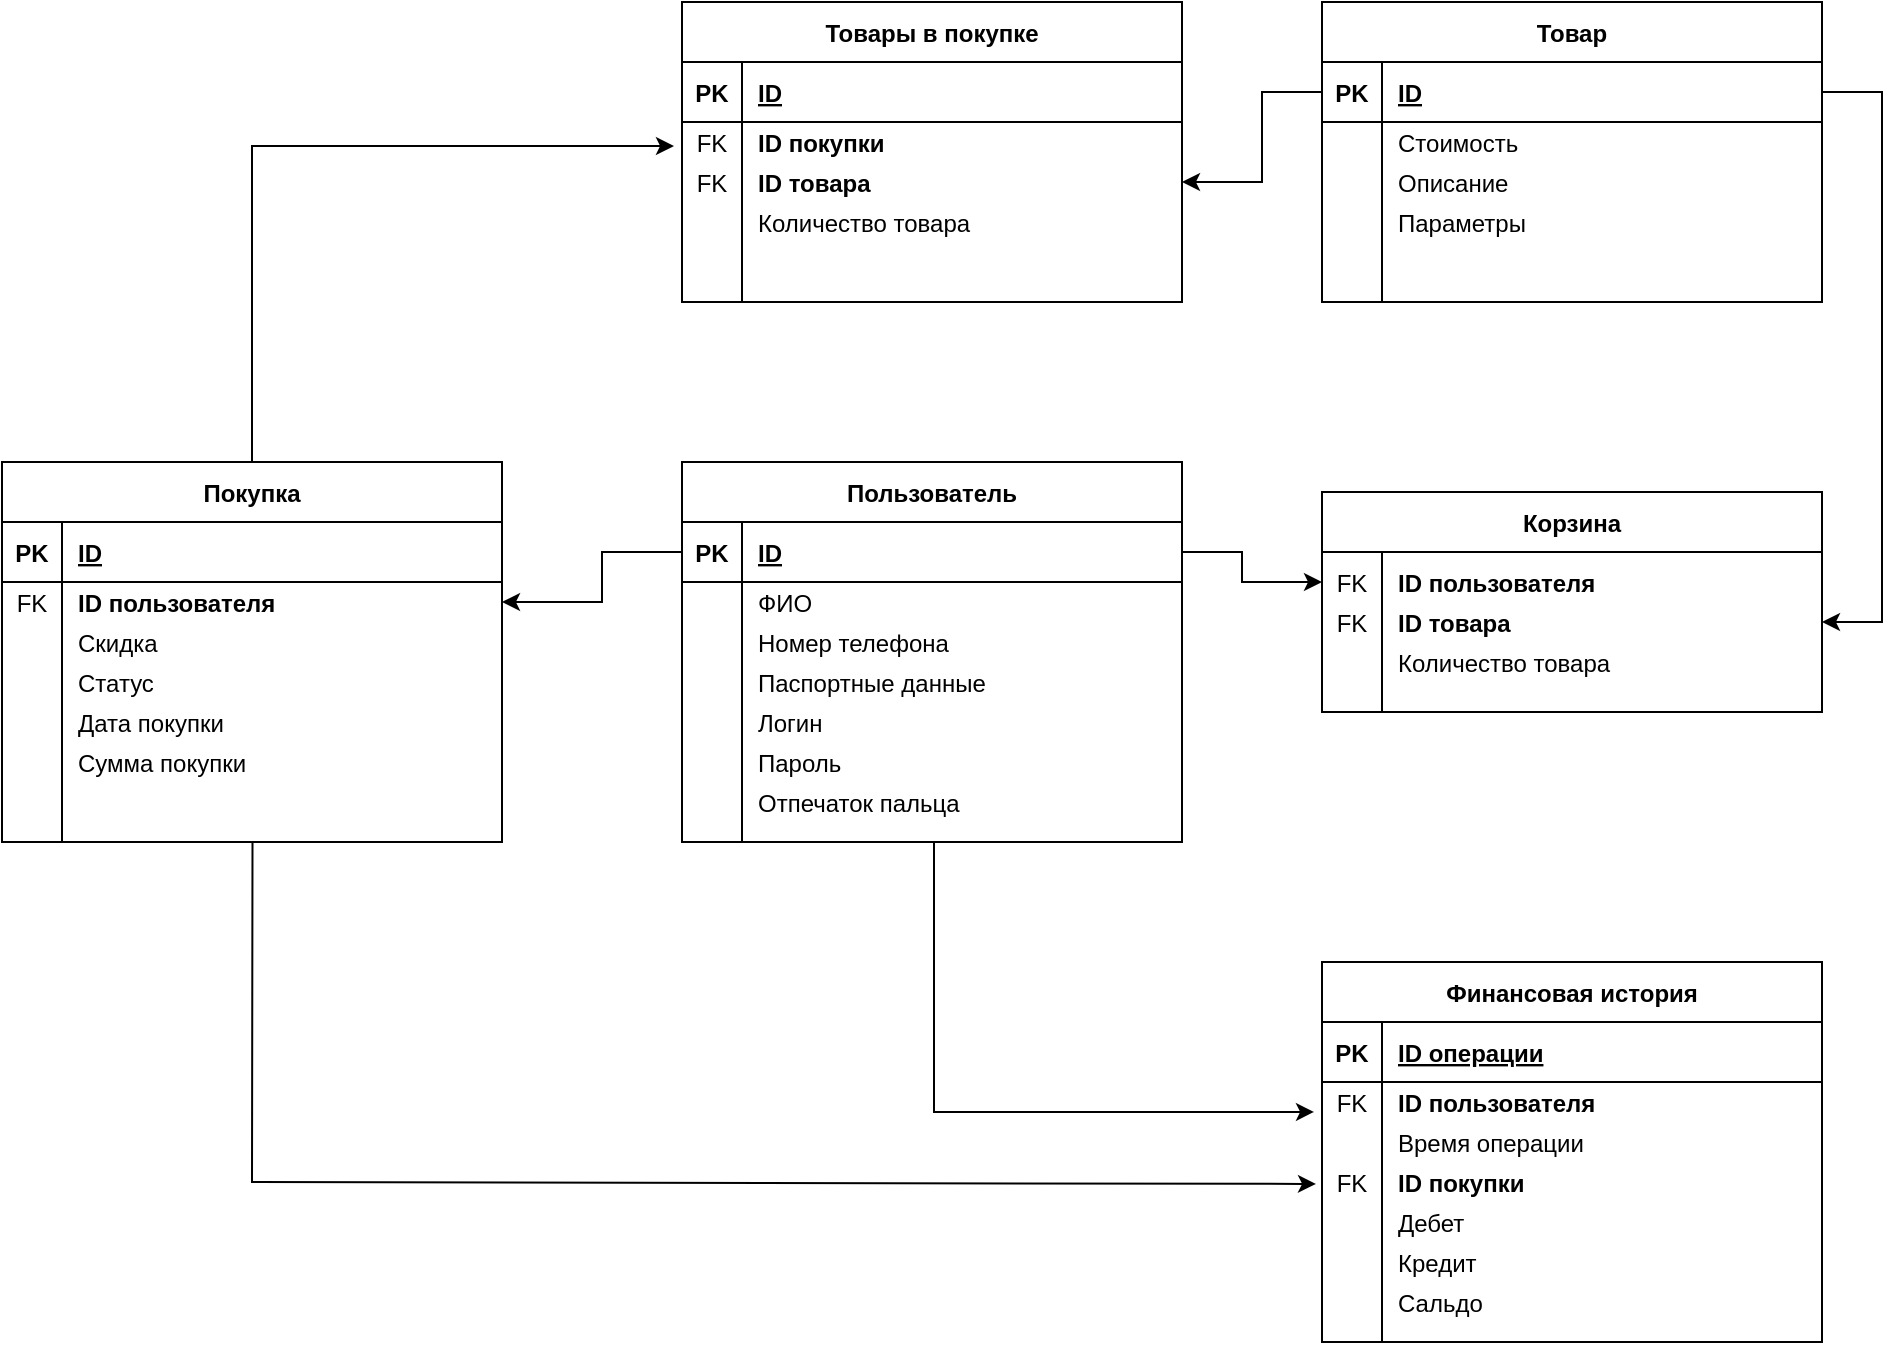 <mxfile version="20.3.0" type="device"><diagram id="R2lEEEUBdFMjLlhIrx00" name="Page-1"><mxGraphModel dx="2272" dy="1968" grid="1" gridSize="10" guides="1" tooltips="1" connect="1" arrows="1" fold="1" page="1" pageScale="1" pageWidth="850" pageHeight="1100" math="0" shadow="0" extFonts="Permanent Marker^https://fonts.googleapis.com/css?family=Permanent+Marker"><root><mxCell id="0"/><mxCell id="1" parent="0"/><mxCell id="C-vyLk0tnHw3VtMMgP7b-2" value="Товар" style="shape=table;startSize=30;container=1;collapsible=1;childLayout=tableLayout;fixedRows=1;rowLines=0;fontStyle=1;align=center;resizeLast=1;" parent="1" vertex="1"><mxGeometry x="440" y="-110" width="250" height="150" as="geometry"/></mxCell><mxCell id="C-vyLk0tnHw3VtMMgP7b-3" value="" style="shape=partialRectangle;collapsible=0;dropTarget=0;pointerEvents=0;fillColor=none;points=[[0,0.5],[1,0.5]];portConstraint=eastwest;top=0;left=0;right=0;bottom=1;" parent="C-vyLk0tnHw3VtMMgP7b-2" vertex="1"><mxGeometry y="30" width="250" height="30" as="geometry"/></mxCell><mxCell id="C-vyLk0tnHw3VtMMgP7b-4" value="PK" style="shape=partialRectangle;overflow=hidden;connectable=0;fillColor=none;top=0;left=0;bottom=0;right=0;fontStyle=1;" parent="C-vyLk0tnHw3VtMMgP7b-3" vertex="1"><mxGeometry width="30" height="30" as="geometry"><mxRectangle width="30" height="30" as="alternateBounds"/></mxGeometry></mxCell><mxCell id="C-vyLk0tnHw3VtMMgP7b-5" value="ID" style="shape=partialRectangle;overflow=hidden;connectable=0;fillColor=none;top=0;left=0;bottom=0;right=0;align=left;spacingLeft=6;fontStyle=5;" parent="C-vyLk0tnHw3VtMMgP7b-3" vertex="1"><mxGeometry x="30" width="220" height="30" as="geometry"><mxRectangle width="220" height="30" as="alternateBounds"/></mxGeometry></mxCell><mxCell id="C-vyLk0tnHw3VtMMgP7b-9" value="" style="shape=partialRectangle;collapsible=0;dropTarget=0;pointerEvents=0;fillColor=none;points=[[0,0.5],[1,0.5]];portConstraint=eastwest;top=0;left=0;right=0;bottom=0;" parent="C-vyLk0tnHw3VtMMgP7b-2" vertex="1"><mxGeometry y="60" width="250" height="50" as="geometry"/></mxCell><mxCell id="C-vyLk0tnHw3VtMMgP7b-10" value="" style="shape=partialRectangle;overflow=hidden;connectable=0;fillColor=none;top=0;left=0;bottom=0;right=0;" parent="C-vyLk0tnHw3VtMMgP7b-9" vertex="1"><mxGeometry width="30" height="50" as="geometry"><mxRectangle width="30" height="50" as="alternateBounds"/></mxGeometry></mxCell><mxCell id="C-vyLk0tnHw3VtMMgP7b-11" value="" style="shape=partialRectangle;overflow=hidden;connectable=0;fillColor=none;top=0;left=0;bottom=0;right=0;align=left;spacingLeft=6;" parent="C-vyLk0tnHw3VtMMgP7b-9" vertex="1"><mxGeometry x="30" width="220" height="50" as="geometry"><mxRectangle width="220" height="50" as="alternateBounds"/></mxGeometry></mxCell><mxCell id="C-vyLk0tnHw3VtMMgP7b-6" value="" style="shape=partialRectangle;collapsible=0;dropTarget=0;pointerEvents=0;fillColor=none;points=[[0,0.5],[1,0.5]];portConstraint=eastwest;top=0;left=0;right=0;bottom=0;" parent="C-vyLk0tnHw3VtMMgP7b-2" vertex="1"><mxGeometry y="110" width="250" height="40" as="geometry"/></mxCell><mxCell id="C-vyLk0tnHw3VtMMgP7b-7" value="" style="shape=partialRectangle;overflow=hidden;connectable=0;fillColor=none;top=0;left=0;bottom=0;right=0;" parent="C-vyLk0tnHw3VtMMgP7b-6" vertex="1"><mxGeometry width="30" height="40" as="geometry"><mxRectangle width="30" height="40" as="alternateBounds"/></mxGeometry></mxCell><mxCell id="C-vyLk0tnHw3VtMMgP7b-8" value="" style="shape=partialRectangle;overflow=hidden;connectable=0;fillColor=none;top=0;left=0;bottom=0;right=0;align=left;spacingLeft=6;" parent="C-vyLk0tnHw3VtMMgP7b-6" vertex="1"><mxGeometry x="30" width="220" height="40" as="geometry"><mxRectangle width="220" height="40" as="alternateBounds"/></mxGeometry></mxCell><mxCell id="C-vyLk0tnHw3VtMMgP7b-13" value="Финансовая история" style="shape=table;startSize=30;container=1;collapsible=1;childLayout=tableLayout;fixedRows=1;rowLines=0;fontStyle=1;align=center;resizeLast=1;" parent="1" vertex="1"><mxGeometry x="440" y="370" width="250" height="190" as="geometry"/></mxCell><mxCell id="C-vyLk0tnHw3VtMMgP7b-14" value="" style="shape=partialRectangle;collapsible=0;dropTarget=0;pointerEvents=0;fillColor=none;points=[[0,0.5],[1,0.5]];portConstraint=eastwest;top=0;left=0;right=0;bottom=1;" parent="C-vyLk0tnHw3VtMMgP7b-13" vertex="1"><mxGeometry y="30" width="250" height="30" as="geometry"/></mxCell><mxCell id="C-vyLk0tnHw3VtMMgP7b-15" value="PK" style="shape=partialRectangle;overflow=hidden;connectable=0;fillColor=none;top=0;left=0;bottom=0;right=0;fontStyle=1;" parent="C-vyLk0tnHw3VtMMgP7b-14" vertex="1"><mxGeometry width="30" height="30" as="geometry"><mxRectangle width="30" height="30" as="alternateBounds"/></mxGeometry></mxCell><mxCell id="C-vyLk0tnHw3VtMMgP7b-16" value="ID операции" style="shape=partialRectangle;overflow=hidden;connectable=0;fillColor=none;top=0;left=0;bottom=0;right=0;align=left;spacingLeft=6;fontStyle=5;" parent="C-vyLk0tnHw3VtMMgP7b-14" vertex="1"><mxGeometry x="30" width="220" height="30" as="geometry"><mxRectangle width="220" height="30" as="alternateBounds"/></mxGeometry></mxCell><mxCell id="C-vyLk0tnHw3VtMMgP7b-20" value="" style="shape=partialRectangle;collapsible=0;dropTarget=0;pointerEvents=0;fillColor=none;points=[[0,0.5],[1,0.5]];portConstraint=eastwest;top=0;left=0;right=0;bottom=0;" parent="C-vyLk0tnHw3VtMMgP7b-13" vertex="1"><mxGeometry y="60" width="250" height="130" as="geometry"/></mxCell><mxCell id="C-vyLk0tnHw3VtMMgP7b-21" value="" style="shape=partialRectangle;overflow=hidden;connectable=0;fillColor=none;top=0;left=0;bottom=0;right=0;" parent="C-vyLk0tnHw3VtMMgP7b-20" vertex="1"><mxGeometry width="30" height="130" as="geometry"><mxRectangle width="30" height="130" as="alternateBounds"/></mxGeometry></mxCell><mxCell id="C-vyLk0tnHw3VtMMgP7b-22" value="" style="shape=partialRectangle;overflow=hidden;connectable=0;fillColor=none;top=0;left=0;bottom=0;right=0;align=left;spacingLeft=6;" parent="C-vyLk0tnHw3VtMMgP7b-20" vertex="1"><mxGeometry x="30" width="220" height="130" as="geometry"><mxRectangle width="220" height="130" as="alternateBounds"/></mxGeometry></mxCell><mxCell id="BDYAsQQ71Ra_EbSxD6J8-9" value="Параметры" style="shape=partialRectangle;overflow=hidden;connectable=0;fillColor=none;top=0;left=0;bottom=0;right=0;align=left;spacingLeft=6;" parent="1" vertex="1"><mxGeometry x="470" y="-10" width="220" height="20" as="geometry"><mxRectangle width="220" height="30" as="alternateBounds"/></mxGeometry></mxCell><mxCell id="BDYAsQQ71Ra_EbSxD6J8-12" value="Стоимость" style="shape=partialRectangle;overflow=hidden;connectable=0;fillColor=none;top=0;left=0;bottom=0;right=0;align=left;spacingLeft=6;" parent="1" vertex="1"><mxGeometry x="470" y="-50" width="220" height="20" as="geometry"><mxRectangle width="220" height="40" as="alternateBounds"/></mxGeometry></mxCell><mxCell id="BDYAsQQ71Ra_EbSxD6J8-13" value="Описание" style="shape=partialRectangle;overflow=hidden;connectable=0;fillColor=none;top=0;left=0;bottom=0;right=0;align=left;spacingLeft=6;" parent="1" vertex="1"><mxGeometry x="470" y="-30" width="220" height="20" as="geometry"><mxRectangle width="220" height="40" as="alternateBounds"/></mxGeometry></mxCell><mxCell id="BDYAsQQ71Ra_EbSxD6J8-25" value="Время операции" style="shape=partialRectangle;overflow=hidden;connectable=0;fillColor=none;top=0;left=0;bottom=0;right=0;align=left;spacingLeft=6;" parent="1" vertex="1"><mxGeometry x="470" y="450" width="220" height="20" as="geometry"><mxRectangle width="220" height="30" as="alternateBounds"/></mxGeometry></mxCell><mxCell id="BDYAsQQ71Ra_EbSxD6J8-26" value="ID покупки" style="shape=partialRectangle;overflow=hidden;connectable=0;fillColor=none;top=0;left=0;bottom=0;right=0;align=left;spacingLeft=6;fontStyle=1" parent="1" vertex="1"><mxGeometry x="470" y="470" width="220" height="20" as="geometry"><mxRectangle width="220" height="30" as="alternateBounds"/></mxGeometry></mxCell><mxCell id="BDYAsQQ71Ra_EbSxD6J8-27" value="Кредит" style="shape=partialRectangle;overflow=hidden;connectable=0;fillColor=none;top=0;left=0;bottom=0;right=0;align=left;spacingLeft=6;" parent="1" vertex="1"><mxGeometry x="470" y="510" width="220" height="20" as="geometry"><mxRectangle width="220" height="30" as="alternateBounds"/></mxGeometry></mxCell><mxCell id="BDYAsQQ71Ra_EbSxD6J8-28" value="Дебет" style="shape=partialRectangle;overflow=hidden;connectable=0;fillColor=none;top=0;left=0;bottom=0;right=0;align=left;spacingLeft=6;" parent="1" vertex="1"><mxGeometry x="470" y="490" width="220" height="20" as="geometry"><mxRectangle width="220" height="30" as="alternateBounds"/></mxGeometry></mxCell><mxCell id="BDYAsQQ71Ra_EbSxD6J8-29" value="Сальдо" style="shape=partialRectangle;overflow=hidden;connectable=0;fillColor=none;top=0;left=0;bottom=0;right=0;align=left;spacingLeft=6;" parent="1" vertex="1"><mxGeometry x="470" y="530" width="220" height="20" as="geometry"><mxRectangle width="220" height="30" as="alternateBounds"/></mxGeometry></mxCell><mxCell id="C-vyLk0tnHw3VtMMgP7b-23" value="Пользователь" style="shape=table;startSize=30;container=1;collapsible=1;childLayout=tableLayout;fixedRows=1;rowLines=0;fontStyle=1;align=center;resizeLast=1;" parent="1" vertex="1"><mxGeometry x="120" y="120" width="250" height="190" as="geometry"/></mxCell><mxCell id="C-vyLk0tnHw3VtMMgP7b-24" value="" style="shape=partialRectangle;collapsible=0;dropTarget=0;pointerEvents=0;fillColor=none;points=[[0,0.5],[1,0.5]];portConstraint=eastwest;top=0;left=0;right=0;bottom=1;" parent="C-vyLk0tnHw3VtMMgP7b-23" vertex="1"><mxGeometry y="30" width="250" height="30" as="geometry"/></mxCell><mxCell id="C-vyLk0tnHw3VtMMgP7b-25" value="PK" style="shape=partialRectangle;overflow=hidden;connectable=0;fillColor=none;top=0;left=0;bottom=0;right=0;fontStyle=1;" parent="C-vyLk0tnHw3VtMMgP7b-24" vertex="1"><mxGeometry width="30" height="30" as="geometry"><mxRectangle width="30" height="30" as="alternateBounds"/></mxGeometry></mxCell><mxCell id="C-vyLk0tnHw3VtMMgP7b-26" value="ID" style="shape=partialRectangle;overflow=hidden;connectable=0;fillColor=none;top=0;left=0;bottom=0;right=0;align=left;spacingLeft=6;fontStyle=5;" parent="C-vyLk0tnHw3VtMMgP7b-24" vertex="1"><mxGeometry x="30" width="220" height="30" as="geometry"><mxRectangle width="220" height="30" as="alternateBounds"/></mxGeometry></mxCell><mxCell id="C-vyLk0tnHw3VtMMgP7b-27" value="" style="shape=partialRectangle;collapsible=0;dropTarget=0;pointerEvents=0;fillColor=none;points=[[0,0.5],[1,0.5]];portConstraint=eastwest;top=0;left=0;right=0;bottom=0;" parent="C-vyLk0tnHw3VtMMgP7b-23" vertex="1"><mxGeometry y="60" width="250" height="130" as="geometry"/></mxCell><mxCell id="C-vyLk0tnHw3VtMMgP7b-28" value="" style="shape=partialRectangle;overflow=hidden;connectable=0;fillColor=none;top=0;left=0;bottom=0;right=0;" parent="C-vyLk0tnHw3VtMMgP7b-27" vertex="1"><mxGeometry width="30" height="130" as="geometry"><mxRectangle width="30" height="130" as="alternateBounds"/></mxGeometry></mxCell><mxCell id="C-vyLk0tnHw3VtMMgP7b-29" value="" style="shape=partialRectangle;overflow=hidden;connectable=0;fillColor=none;top=0;left=0;bottom=0;right=0;align=left;spacingLeft=6;" parent="C-vyLk0tnHw3VtMMgP7b-27" vertex="1"><mxGeometry x="30" width="220" height="130" as="geometry"><mxRectangle width="220" height="130" as="alternateBounds"/></mxGeometry></mxCell><mxCell id="BDYAsQQ71Ra_EbSxD6J8-2" value="Номер телефона" style="shape=partialRectangle;overflow=hidden;connectable=0;fillColor=none;top=0;left=0;bottom=0;right=0;align=left;spacingLeft=6;" parent="1" vertex="1"><mxGeometry x="150" y="200" width="220" height="20" as="geometry"><mxRectangle width="220" height="30" as="alternateBounds"/></mxGeometry></mxCell><mxCell id="BDYAsQQ71Ra_EbSxD6J8-3" value="Паспортные данные" style="shape=partialRectangle;overflow=hidden;connectable=0;fillColor=none;top=0;left=0;bottom=0;right=0;align=left;spacingLeft=6;" parent="1" vertex="1"><mxGeometry x="150" y="220" width="220" height="20" as="geometry"><mxRectangle width="220" height="30" as="alternateBounds"/></mxGeometry></mxCell><mxCell id="BDYAsQQ71Ra_EbSxD6J8-4" value="Логин" style="shape=partialRectangle;overflow=hidden;connectable=0;fillColor=none;top=0;left=0;bottom=0;right=0;align=left;spacingLeft=6;" parent="1" vertex="1"><mxGeometry x="150" y="240" width="220" height="20" as="geometry"><mxRectangle width="220" height="30" as="alternateBounds"/></mxGeometry></mxCell><mxCell id="BDYAsQQ71Ra_EbSxD6J8-5" value="Пароль" style="shape=partialRectangle;overflow=hidden;connectable=0;fillColor=none;top=0;left=0;bottom=0;right=0;align=left;spacingLeft=6;" parent="1" vertex="1"><mxGeometry x="150" y="260" width="220" height="20" as="geometry"><mxRectangle width="220" height="30" as="alternateBounds"/></mxGeometry></mxCell><mxCell id="BDYAsQQ71Ra_EbSxD6J8-6" value="Отпечаток пальца" style="shape=partialRectangle;overflow=hidden;connectable=0;fillColor=none;top=0;left=0;bottom=0;right=0;align=left;spacingLeft=6;" parent="1" vertex="1"><mxGeometry x="150" y="280" width="220" height="20" as="geometry"><mxRectangle width="220" height="30" as="alternateBounds"/></mxGeometry></mxCell><mxCell id="BDYAsQQ71Ra_EbSxD6J8-11" value="ФИО" style="shape=partialRectangle;overflow=hidden;connectable=0;fillColor=none;top=0;left=0;bottom=0;right=0;align=left;spacingLeft=6;" parent="1" vertex="1"><mxGeometry x="150" y="180" width="220" height="20" as="geometry"><mxRectangle width="220" height="30" as="alternateBounds"/></mxGeometry></mxCell><mxCell id="BDYAsQQ71Ra_EbSxD6J8-39" value="Покупка" style="shape=table;startSize=30;container=1;collapsible=1;childLayout=tableLayout;fixedRows=1;rowLines=0;fontStyle=1;align=center;resizeLast=1;" parent="1" vertex="1"><mxGeometry x="-220" y="120" width="250" height="190" as="geometry"/></mxCell><mxCell id="BDYAsQQ71Ra_EbSxD6J8-40" value="" style="shape=partialRectangle;collapsible=0;dropTarget=0;pointerEvents=0;fillColor=none;points=[[0,0.5],[1,0.5]];portConstraint=eastwest;top=0;left=0;right=0;bottom=1;" parent="BDYAsQQ71Ra_EbSxD6J8-39" vertex="1"><mxGeometry y="30" width="250" height="30" as="geometry"/></mxCell><mxCell id="BDYAsQQ71Ra_EbSxD6J8-41" value="PK" style="shape=partialRectangle;overflow=hidden;connectable=0;fillColor=none;top=0;left=0;bottom=0;right=0;fontStyle=1;" parent="BDYAsQQ71Ra_EbSxD6J8-40" vertex="1"><mxGeometry width="30" height="30" as="geometry"><mxRectangle width="30" height="30" as="alternateBounds"/></mxGeometry></mxCell><mxCell id="BDYAsQQ71Ra_EbSxD6J8-42" value="ID" style="shape=partialRectangle;overflow=hidden;connectable=0;fillColor=none;top=0;left=0;bottom=0;right=0;align=left;spacingLeft=6;fontStyle=5;" parent="BDYAsQQ71Ra_EbSxD6J8-40" vertex="1"><mxGeometry x="30" width="220" height="30" as="geometry"><mxRectangle width="220" height="30" as="alternateBounds"/></mxGeometry></mxCell><mxCell id="BDYAsQQ71Ra_EbSxD6J8-43" value="" style="shape=partialRectangle;collapsible=0;dropTarget=0;pointerEvents=0;fillColor=none;points=[[0,0.5],[1,0.5]];portConstraint=eastwest;top=0;left=0;right=0;bottom=0;" parent="BDYAsQQ71Ra_EbSxD6J8-39" vertex="1"><mxGeometry y="60" width="250" height="130" as="geometry"/></mxCell><mxCell id="BDYAsQQ71Ra_EbSxD6J8-44" value="" style="shape=partialRectangle;overflow=hidden;connectable=0;fillColor=none;top=0;left=0;bottom=0;right=0;" parent="BDYAsQQ71Ra_EbSxD6J8-43" vertex="1"><mxGeometry width="30" height="130" as="geometry"><mxRectangle width="30" height="130" as="alternateBounds"/></mxGeometry></mxCell><mxCell id="BDYAsQQ71Ra_EbSxD6J8-45" value="" style="shape=partialRectangle;overflow=hidden;connectable=0;fillColor=none;top=0;left=0;bottom=0;right=0;align=left;spacingLeft=6;" parent="BDYAsQQ71Ra_EbSxD6J8-43" vertex="1"><mxGeometry x="30" width="220" height="130" as="geometry"><mxRectangle width="220" height="130" as="alternateBounds"/></mxGeometry></mxCell><mxCell id="BDYAsQQ71Ra_EbSxD6J8-48" value="Скидка" style="shape=partialRectangle;overflow=hidden;connectable=0;fillColor=none;top=0;left=0;bottom=0;right=0;align=left;spacingLeft=6;" parent="1" vertex="1"><mxGeometry x="-190" y="200" width="220" height="20" as="geometry"><mxRectangle width="220" height="30" as="alternateBounds"/></mxGeometry></mxCell><mxCell id="BDYAsQQ71Ra_EbSxD6J8-51" value="ID пользователя" style="shape=partialRectangle;overflow=hidden;connectable=0;fillColor=none;top=0;left=0;bottom=0;right=0;align=left;spacingLeft=6;fontStyle=1" parent="1" vertex="1"><mxGeometry x="-190" y="180" width="220" height="20" as="geometry"><mxRectangle width="220" height="30" as="alternateBounds"/></mxGeometry></mxCell><mxCell id="BDYAsQQ71Ra_EbSxD6J8-52" value="Дата покупки" style="shape=partialRectangle;overflow=hidden;connectable=0;fillColor=none;top=0;left=0;bottom=0;right=0;align=left;spacingLeft=6;" parent="1" vertex="1"><mxGeometry x="-190" y="240" width="220" height="20" as="geometry"><mxRectangle width="220" height="30" as="alternateBounds"/></mxGeometry></mxCell><mxCell id="BDYAsQQ71Ra_EbSxD6J8-53" value="" style="endArrow=classic;startArrow=none;html=1;rounded=0;entryX=-0.016;entryY=0.115;entryDx=0;entryDy=0;exitX=0.504;exitY=1;exitDx=0;exitDy=0;exitPerimeter=0;startFill=0;entryPerimeter=0;" parent="1" source="C-vyLk0tnHw3VtMMgP7b-27" target="C-vyLk0tnHw3VtMMgP7b-20" edge="1"><mxGeometry width="50" height="50" relative="1" as="geometry"><mxPoint x="310" y="340" as="sourcePoint"/><mxPoint x="475" y="280" as="targetPoint"/><Array as="points"><mxPoint x="246" y="330"/><mxPoint x="246" y="445"/><mxPoint x="410" y="445"/></Array></mxGeometry></mxCell><mxCell id="BDYAsQQ71Ra_EbSxD6J8-56" value="" style="endArrow=none;startArrow=classic;html=1;rounded=0;entryX=0;entryY=0.5;entryDx=0;entryDy=0;endFill=0;" parent="1" target="C-vyLk0tnHw3VtMMgP7b-24" edge="1"><mxGeometry width="50" height="50" relative="1" as="geometry"><mxPoint x="30" y="190" as="sourcePoint"/><mxPoint x="120" y="210" as="targetPoint"/><Array as="points"><mxPoint x="80" y="190"/><mxPoint x="80" y="165"/></Array></mxGeometry></mxCell><mxCell id="BDYAsQQ71Ra_EbSxD6J8-58" value="Сумма покупки" style="shape=partialRectangle;overflow=hidden;connectable=0;fillColor=none;top=0;left=0;bottom=0;right=0;align=left;spacingLeft=6;fontStyle=0" parent="1" vertex="1"><mxGeometry x="-190" y="260" width="220" height="20" as="geometry"><mxRectangle width="220" height="30" as="alternateBounds"/></mxGeometry></mxCell><mxCell id="BDYAsQQ71Ra_EbSxD6J8-59" value="" style="endArrow=classic;startArrow=none;html=1;rounded=0;exitX=0.501;exitY=0.996;exitDx=0;exitDy=0;exitPerimeter=0;entryX=-0.012;entryY=0.392;entryDx=0;entryDy=0;entryPerimeter=0;startFill=0;" parent="1" source="BDYAsQQ71Ra_EbSxD6J8-43" target="C-vyLk0tnHw3VtMMgP7b-20" edge="1"><mxGeometry width="50" height="50" relative="1" as="geometry"><mxPoint x="250" y="340" as="sourcePoint"/><mxPoint x="300" y="490" as="targetPoint"/><Array as="points"><mxPoint x="-95" y="480"/></Array></mxGeometry></mxCell><mxCell id="BDYAsQQ71Ra_EbSxD6J8-64" value="Товары в покупке" style="shape=table;startSize=30;container=1;collapsible=1;childLayout=tableLayout;fixedRows=1;rowLines=0;fontStyle=1;align=center;resizeLast=1;" parent="1" vertex="1"><mxGeometry x="120" y="-110" width="250" height="150" as="geometry"/></mxCell><mxCell id="BDYAsQQ71Ra_EbSxD6J8-65" value="" style="shape=partialRectangle;collapsible=0;dropTarget=0;pointerEvents=0;fillColor=none;points=[[0,0.5],[1,0.5]];portConstraint=eastwest;top=0;left=0;right=0;bottom=1;" parent="BDYAsQQ71Ra_EbSxD6J8-64" vertex="1"><mxGeometry y="30" width="250" height="30" as="geometry"/></mxCell><mxCell id="BDYAsQQ71Ra_EbSxD6J8-66" value="PK" style="shape=partialRectangle;overflow=hidden;connectable=0;fillColor=none;top=0;left=0;bottom=0;right=0;fontStyle=1;" parent="BDYAsQQ71Ra_EbSxD6J8-65" vertex="1"><mxGeometry width="30" height="30" as="geometry"><mxRectangle width="30" height="30" as="alternateBounds"/></mxGeometry></mxCell><mxCell id="BDYAsQQ71Ra_EbSxD6J8-67" value="ID" style="shape=partialRectangle;overflow=hidden;connectable=0;fillColor=none;top=0;left=0;bottom=0;right=0;align=left;spacingLeft=6;fontStyle=5;" parent="BDYAsQQ71Ra_EbSxD6J8-65" vertex="1"><mxGeometry x="30" width="220" height="30" as="geometry"><mxRectangle width="220" height="30" as="alternateBounds"/></mxGeometry></mxCell><mxCell id="BDYAsQQ71Ra_EbSxD6J8-68" value="" style="shape=partialRectangle;collapsible=0;dropTarget=0;pointerEvents=0;fillColor=none;points=[[0,0.5],[1,0.5]];portConstraint=eastwest;top=0;left=0;right=0;bottom=0;" parent="BDYAsQQ71Ra_EbSxD6J8-64" vertex="1"><mxGeometry y="60" width="250" height="50" as="geometry"/></mxCell><mxCell id="BDYAsQQ71Ra_EbSxD6J8-69" value="" style="shape=partialRectangle;overflow=hidden;connectable=0;fillColor=none;top=0;left=0;bottom=0;right=0;" parent="BDYAsQQ71Ra_EbSxD6J8-68" vertex="1"><mxGeometry width="30" height="50" as="geometry"><mxRectangle width="30" height="50" as="alternateBounds"/></mxGeometry></mxCell><mxCell id="BDYAsQQ71Ra_EbSxD6J8-70" value="" style="shape=partialRectangle;overflow=hidden;connectable=0;fillColor=none;top=0;left=0;bottom=0;right=0;align=left;spacingLeft=6;" parent="BDYAsQQ71Ra_EbSxD6J8-68" vertex="1"><mxGeometry x="30" width="220" height="50" as="geometry"><mxRectangle width="220" height="50" as="alternateBounds"/></mxGeometry></mxCell><mxCell id="BDYAsQQ71Ra_EbSxD6J8-71" value="" style="shape=partialRectangle;collapsible=0;dropTarget=0;pointerEvents=0;fillColor=none;points=[[0,0.5],[1,0.5]];portConstraint=eastwest;top=0;left=0;right=0;bottom=0;" parent="BDYAsQQ71Ra_EbSxD6J8-64" vertex="1"><mxGeometry y="110" width="250" height="40" as="geometry"/></mxCell><mxCell id="BDYAsQQ71Ra_EbSxD6J8-72" value="" style="shape=partialRectangle;overflow=hidden;connectable=0;fillColor=none;top=0;left=0;bottom=0;right=0;" parent="BDYAsQQ71Ra_EbSxD6J8-71" vertex="1"><mxGeometry width="30" height="40" as="geometry"><mxRectangle width="30" height="40" as="alternateBounds"/></mxGeometry></mxCell><mxCell id="BDYAsQQ71Ra_EbSxD6J8-73" value="" style="shape=partialRectangle;overflow=hidden;connectable=0;fillColor=none;top=0;left=0;bottom=0;right=0;align=left;spacingLeft=6;" parent="BDYAsQQ71Ra_EbSxD6J8-71" vertex="1"><mxGeometry x="30" width="220" height="40" as="geometry"><mxRectangle width="220" height="40" as="alternateBounds"/></mxGeometry></mxCell><mxCell id="BDYAsQQ71Ra_EbSxD6J8-74" value="ID товара" style="shape=partialRectangle;overflow=hidden;connectable=0;fillColor=none;top=0;left=0;bottom=0;right=0;align=left;spacingLeft=6;fontStyle=1" parent="1" vertex="1"><mxGeometry x="150" y="-30" width="220" height="20" as="geometry"><mxRectangle width="220" height="40" as="alternateBounds"/></mxGeometry></mxCell><mxCell id="BDYAsQQ71Ra_EbSxD6J8-75" value="ID покупки" style="shape=partialRectangle;overflow=hidden;connectable=0;fillColor=none;top=0;left=0;bottom=0;right=0;align=left;spacingLeft=6;fontStyle=1" parent="1" vertex="1"><mxGeometry x="150" y="-50" width="220" height="20" as="geometry"><mxRectangle width="220" height="40" as="alternateBounds"/></mxGeometry></mxCell><mxCell id="BDYAsQQ71Ra_EbSxD6J8-76" value="Количество товара" style="shape=partialRectangle;overflow=hidden;connectable=0;fillColor=none;top=0;left=0;bottom=0;right=0;align=left;spacingLeft=6;" parent="1" vertex="1"><mxGeometry x="150" y="-10" width="220" height="20" as="geometry"><mxRectangle width="220" height="40" as="alternateBounds"/></mxGeometry></mxCell><mxCell id="BDYAsQQ71Ra_EbSxD6J8-77" value="" style="endArrow=classic;startArrow=none;html=1;rounded=0;exitX=0.5;exitY=0;exitDx=0;exitDy=0;entryX=-0.016;entryY=0.24;entryDx=0;entryDy=0;entryPerimeter=0;startFill=0;" parent="1" source="BDYAsQQ71Ra_EbSxD6J8-39" target="BDYAsQQ71Ra_EbSxD6J8-68" edge="1"><mxGeometry width="50" height="50" relative="1" as="geometry"><mxPoint x="250" y="90" as="sourcePoint"/><mxPoint x="300" y="40" as="targetPoint"/><Array as="points"><mxPoint x="-95" y="-38"/></Array></mxGeometry></mxCell><mxCell id="BDYAsQQ71Ra_EbSxD6J8-78" value="" style="endArrow=classic;startArrow=none;html=1;rounded=0;exitX=0;exitY=0.5;exitDx=0;exitDy=0;startFill=0;" parent="1" source="C-vyLk0tnHw3VtMMgP7b-3" edge="1"><mxGeometry width="50" height="50" relative="1" as="geometry"><mxPoint x="250" y="90" as="sourcePoint"/><mxPoint x="370" y="-20" as="targetPoint"/><Array as="points"><mxPoint x="410" y="-65"/><mxPoint x="410" y="-20"/></Array></mxGeometry></mxCell><mxCell id="eP50b6WrsrshbYrm4EwW-1" value="Статус" style="shape=partialRectangle;overflow=hidden;connectable=0;fillColor=none;top=0;left=0;bottom=0;right=0;align=left;spacingLeft=6;" parent="1" vertex="1"><mxGeometry x="-190" y="220" width="220" height="20" as="geometry"><mxRectangle width="220" height="30" as="alternateBounds"/></mxGeometry></mxCell><mxCell id="eP50b6WrsrshbYrm4EwW-2" value="ID пользователя" style="shape=partialRectangle;overflow=hidden;connectable=0;fillColor=none;top=0;left=0;bottom=0;right=0;align=left;spacingLeft=6;fontStyle=1" parent="1" vertex="1"><mxGeometry x="470" y="430" width="220" height="20" as="geometry"><mxRectangle width="220" height="30" as="alternateBounds"/></mxGeometry></mxCell><mxCell id="fApBrt_-V3QDGErMGg3q-1" value="FK" style="shape=partialRectangle;overflow=hidden;connectable=0;fillColor=none;top=0;left=0;bottom=0;right=0;fontStyle=0;" parent="1" vertex="1"><mxGeometry x="-220" y="180" width="30" height="20" as="geometry"><mxRectangle width="30" height="30" as="alternateBounds"/></mxGeometry></mxCell><mxCell id="fApBrt_-V3QDGErMGg3q-2" value="FK" style="shape=partialRectangle;overflow=hidden;connectable=0;fillColor=none;top=0;left=0;bottom=0;right=0;fontStyle=0;" parent="1" vertex="1"><mxGeometry x="440" y="430" width="30" height="20" as="geometry"><mxRectangle width="30" height="30" as="alternateBounds"/></mxGeometry></mxCell><mxCell id="fApBrt_-V3QDGErMGg3q-3" value="FK" style="shape=partialRectangle;overflow=hidden;connectable=0;fillColor=none;top=0;left=0;bottom=0;right=0;fontStyle=0;" parent="1" vertex="1"><mxGeometry x="440" y="470" width="30" height="20" as="geometry"><mxRectangle width="30" height="30" as="alternateBounds"/></mxGeometry></mxCell><mxCell id="fApBrt_-V3QDGErMGg3q-4" value="FK" style="shape=partialRectangle;overflow=hidden;connectable=0;fillColor=none;top=0;left=0;bottom=0;right=0;fontStyle=0;" parent="1" vertex="1"><mxGeometry x="120" y="-50" width="30" height="20" as="geometry"><mxRectangle width="30" height="30" as="alternateBounds"/></mxGeometry></mxCell><mxCell id="fApBrt_-V3QDGErMGg3q-5" value="FK" style="shape=partialRectangle;overflow=hidden;connectable=0;fillColor=none;top=0;left=0;bottom=0;right=0;fontStyle=0;" parent="1" vertex="1"><mxGeometry x="120" y="-30" width="30" height="20" as="geometry"><mxRectangle width="30" height="30" as="alternateBounds"/></mxGeometry></mxCell><mxCell id="fApBrt_-V3QDGErMGg3q-16" value="Корзина" style="shape=table;startSize=30;container=1;collapsible=1;childLayout=tableLayout;fixedRows=1;rowLines=0;fontStyle=1;align=center;resizeLast=1;" parent="1" vertex="1"><mxGeometry x="440" y="135" width="250" height="110" as="geometry"><mxRectangle x="440" y="130" width="90" height="30" as="alternateBounds"/></mxGeometry></mxCell><mxCell id="fApBrt_-V3QDGErMGg3q-23" value="" style="shape=partialRectangle;collapsible=0;dropTarget=0;pointerEvents=0;fillColor=none;points=[[0,0.5],[1,0.5]];portConstraint=eastwest;top=0;left=0;right=0;bottom=0;" parent="fApBrt_-V3QDGErMGg3q-16" vertex="1"><mxGeometry y="30" width="250" height="40" as="geometry"/></mxCell><mxCell id="fApBrt_-V3QDGErMGg3q-24" value="" style="shape=partialRectangle;overflow=hidden;connectable=0;fillColor=none;top=0;left=0;bottom=0;right=0;" parent="fApBrt_-V3QDGErMGg3q-23" vertex="1"><mxGeometry width="30" height="40" as="geometry"><mxRectangle width="30" height="40" as="alternateBounds"/></mxGeometry></mxCell><mxCell id="fApBrt_-V3QDGErMGg3q-25" value="" style="shape=partialRectangle;overflow=hidden;connectable=0;fillColor=none;top=0;left=0;bottom=0;right=0;align=left;spacingLeft=6;" parent="fApBrt_-V3QDGErMGg3q-23" vertex="1"><mxGeometry x="30" width="220" height="40" as="geometry"><mxRectangle width="220" height="40" as="alternateBounds"/></mxGeometry></mxCell><mxCell id="fApBrt_-V3QDGErMGg3q-31" style="shape=partialRectangle;collapsible=0;dropTarget=0;pointerEvents=0;fillColor=none;points=[[0,0.5],[1,0.5]];portConstraint=eastwest;top=0;left=0;right=0;bottom=0;" parent="fApBrt_-V3QDGErMGg3q-16" vertex="1"><mxGeometry y="70" width="250" height="40" as="geometry"/></mxCell><mxCell id="fApBrt_-V3QDGErMGg3q-32" style="shape=partialRectangle;overflow=hidden;connectable=0;fillColor=none;top=0;left=0;bottom=0;right=0;" parent="fApBrt_-V3QDGErMGg3q-31" vertex="1"><mxGeometry width="30" height="40" as="geometry"><mxRectangle width="30" height="40" as="alternateBounds"/></mxGeometry></mxCell><mxCell id="fApBrt_-V3QDGErMGg3q-33" style="shape=partialRectangle;overflow=hidden;connectable=0;fillColor=none;top=0;left=0;bottom=0;right=0;align=left;spacingLeft=6;" parent="fApBrt_-V3QDGErMGg3q-31" vertex="1"><mxGeometry x="30" width="220" height="40" as="geometry"><mxRectangle width="220" height="40" as="alternateBounds"/></mxGeometry></mxCell><mxCell id="fApBrt_-V3QDGErMGg3q-26" value="ID товара" style="shape=partialRectangle;overflow=hidden;connectable=0;fillColor=none;top=0;left=0;bottom=0;right=0;align=left;spacingLeft=6;fontStyle=1" parent="1" vertex="1"><mxGeometry x="470" y="190" width="220" height="20" as="geometry"><mxRectangle width="220" height="40" as="alternateBounds"/></mxGeometry></mxCell><mxCell id="fApBrt_-V3QDGErMGg3q-27" value="ID пользователя" style="shape=partialRectangle;overflow=hidden;connectable=0;fillColor=none;top=0;left=0;bottom=0;right=0;align=left;spacingLeft=6;fontStyle=1" parent="1" vertex="1"><mxGeometry x="470" y="170" width="220" height="20" as="geometry"><mxRectangle width="220" height="40" as="alternateBounds"/></mxGeometry></mxCell><mxCell id="fApBrt_-V3QDGErMGg3q-28" value="Количество товара" style="shape=partialRectangle;overflow=hidden;connectable=0;fillColor=none;top=0;left=0;bottom=0;right=0;align=left;spacingLeft=6;" parent="1" vertex="1"><mxGeometry x="470" y="210" width="220" height="20" as="geometry"><mxRectangle width="220" height="40" as="alternateBounds"/></mxGeometry></mxCell><mxCell id="fApBrt_-V3QDGErMGg3q-29" value="FK" style="shape=partialRectangle;overflow=hidden;connectable=0;fillColor=none;top=0;left=0;bottom=0;right=0;fontStyle=0;" parent="1" vertex="1"><mxGeometry x="440" y="170" width="30" height="20" as="geometry"><mxRectangle width="30" height="30" as="alternateBounds"/></mxGeometry></mxCell><mxCell id="fApBrt_-V3QDGErMGg3q-30" value="FK" style="shape=partialRectangle;overflow=hidden;connectable=0;fillColor=none;top=0;left=0;bottom=0;right=0;fontStyle=0;" parent="1" vertex="1"><mxGeometry x="440" y="190" width="30" height="20" as="geometry"><mxRectangle width="30" height="30" as="alternateBounds"/></mxGeometry></mxCell><mxCell id="fApBrt_-V3QDGErMGg3q-34" value="" style="endArrow=classic;startArrow=none;html=1;rounded=0;exitX=1;exitY=0.5;exitDx=0;exitDy=0;startFill=0;" parent="1" source="C-vyLk0tnHw3VtMMgP7b-24" edge="1"><mxGeometry width="50" height="50" relative="1" as="geometry"><mxPoint x="290" y="220" as="sourcePoint"/><mxPoint x="440" y="180" as="targetPoint"/><Array as="points"><mxPoint x="400" y="165"/><mxPoint x="400" y="180"/></Array></mxGeometry></mxCell><mxCell id="fApBrt_-V3QDGErMGg3q-37" value="" style="endArrow=none;startArrow=classic;html=1;rounded=0;entryX=1;entryY=0.5;entryDx=0;entryDy=0;startFill=1;endFill=0;" parent="1" target="C-vyLk0tnHw3VtMMgP7b-3" edge="1"><mxGeometry width="50" height="50" relative="1" as="geometry"><mxPoint x="690" y="200" as="sourcePoint"/><mxPoint x="340" y="170" as="targetPoint"/><Array as="points"><mxPoint x="720" y="200"/><mxPoint x="720" y="60"/><mxPoint x="720" y="-65"/></Array></mxGeometry></mxCell></root></mxGraphModel></diagram></mxfile>